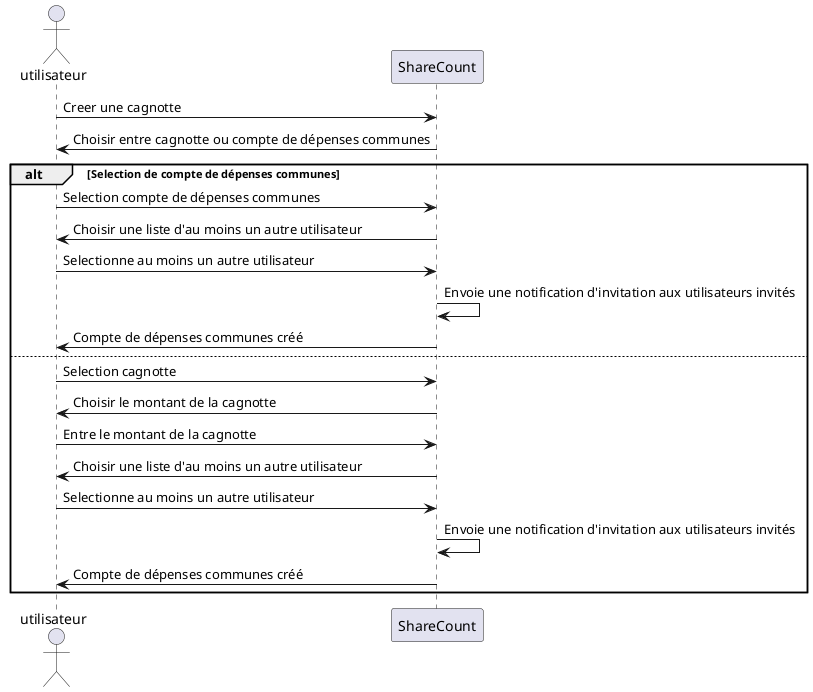 @startuml  Créer compte commun de dépenses

actor utilisateur as u
participant ShareCount as sc

u -> sc : Creer une cagnotte
sc -> u : Choisir entre cagnotte ou compte de dépenses communes

alt Selection de compte de dépenses communes
u -> sc : Selection compte de dépenses communes
sc -> u : Choisir une liste d'au moins un autre utilisateur
u -> sc : Selectionne au moins un autre utilisateur
sc -> sc : Envoie une notification d'invitation aux utilisateurs invités
sc -> u : Compte de dépenses communes créé

else

u -> sc : Selection cagnotte
sc -> u : Choisir le montant de la cagnotte
u -> sc : Entre le montant de la cagnotte
sc -> u : Choisir une liste d'au moins un autre utilisateur
u -> sc : Selectionne au moins un autre utilisateur
sc -> sc : Envoie une notification d'invitation aux utilisateurs invités
sc -> u : Compte de dépenses communes créé

end

@enduml